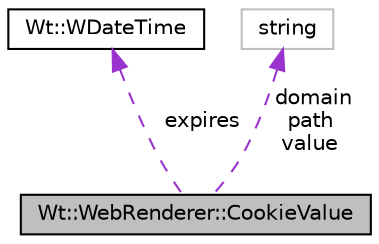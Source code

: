 digraph "Wt::WebRenderer::CookieValue"
{
 // LATEX_PDF_SIZE
  edge [fontname="Helvetica",fontsize="10",labelfontname="Helvetica",labelfontsize="10"];
  node [fontname="Helvetica",fontsize="10",shape=record];
  Node1 [label="Wt::WebRenderer::CookieValue",height=0.2,width=0.4,color="black", fillcolor="grey75", style="filled", fontcolor="black",tooltip=" "];
  Node2 -> Node1 [dir="back",color="darkorchid3",fontsize="10",style="dashed",label=" expires" ,fontname="Helvetica"];
  Node2 [label="Wt::WDateTime",height=0.2,width=0.4,color="black", fillcolor="white", style="filled",URL="$classWt_1_1WDateTime.html",tooltip="A calendar date and clock time."];
  Node3 -> Node1 [dir="back",color="darkorchid3",fontsize="10",style="dashed",label=" domain\npath\nvalue" ,fontname="Helvetica"];
  Node3 [label="string",height=0.2,width=0.4,color="grey75", fillcolor="white", style="filled",tooltip=" "];
}

